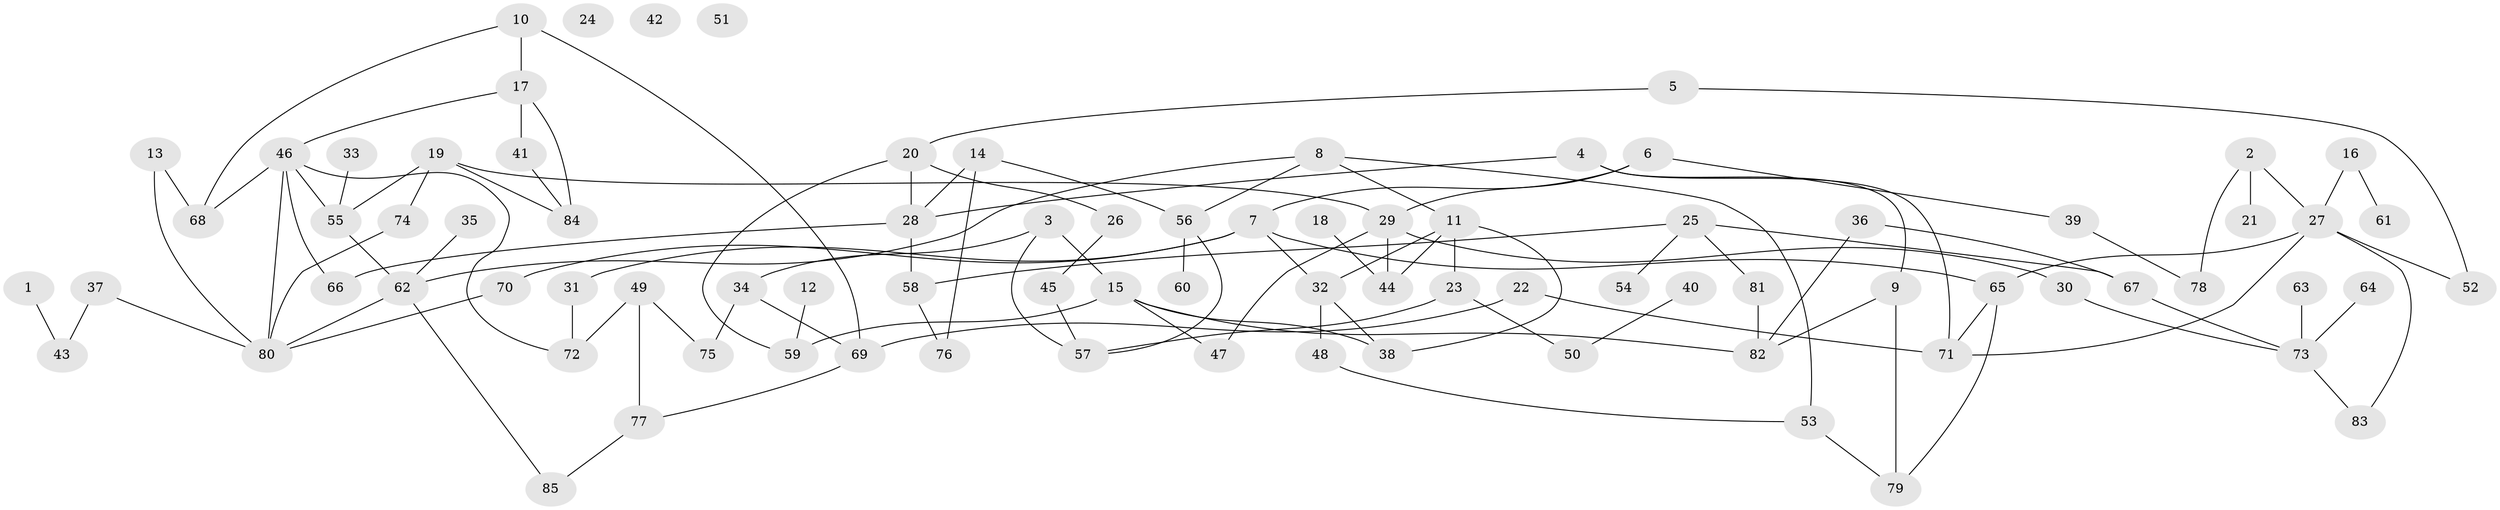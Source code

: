 // coarse degree distribution, {6: 0.10204081632653061, 3: 0.1836734693877551, 4: 0.12244897959183673, 5: 0.14285714285714285, 2: 0.24489795918367346, 1: 0.1836734693877551, 7: 0.02040816326530612}
// Generated by graph-tools (version 1.1) at 2025/35/03/04/25 23:35:57]
// undirected, 85 vertices, 116 edges
graph export_dot {
  node [color=gray90,style=filled];
  1;
  2;
  3;
  4;
  5;
  6;
  7;
  8;
  9;
  10;
  11;
  12;
  13;
  14;
  15;
  16;
  17;
  18;
  19;
  20;
  21;
  22;
  23;
  24;
  25;
  26;
  27;
  28;
  29;
  30;
  31;
  32;
  33;
  34;
  35;
  36;
  37;
  38;
  39;
  40;
  41;
  42;
  43;
  44;
  45;
  46;
  47;
  48;
  49;
  50;
  51;
  52;
  53;
  54;
  55;
  56;
  57;
  58;
  59;
  60;
  61;
  62;
  63;
  64;
  65;
  66;
  67;
  68;
  69;
  70;
  71;
  72;
  73;
  74;
  75;
  76;
  77;
  78;
  79;
  80;
  81;
  82;
  83;
  84;
  85;
  1 -- 43;
  2 -- 21;
  2 -- 27;
  2 -- 78;
  3 -- 15;
  3 -- 34;
  3 -- 57;
  4 -- 9;
  4 -- 28;
  4 -- 71;
  5 -- 20;
  5 -- 52;
  6 -- 7;
  6 -- 29;
  6 -- 39;
  7 -- 31;
  7 -- 32;
  7 -- 65;
  7 -- 70;
  8 -- 11;
  8 -- 53;
  8 -- 56;
  8 -- 62;
  9 -- 79;
  9 -- 82;
  10 -- 17;
  10 -- 68;
  10 -- 69;
  11 -- 23;
  11 -- 32;
  11 -- 38;
  11 -- 44;
  12 -- 59;
  13 -- 68;
  13 -- 80;
  14 -- 28;
  14 -- 56;
  14 -- 76;
  15 -- 38;
  15 -- 47;
  15 -- 59;
  15 -- 82;
  16 -- 27;
  16 -- 61;
  17 -- 41;
  17 -- 46;
  17 -- 84;
  18 -- 44;
  19 -- 29;
  19 -- 55;
  19 -- 74;
  19 -- 84;
  20 -- 26;
  20 -- 28;
  20 -- 59;
  22 -- 69;
  22 -- 71;
  23 -- 50;
  23 -- 57;
  25 -- 54;
  25 -- 58;
  25 -- 67;
  25 -- 81;
  26 -- 45;
  27 -- 52;
  27 -- 65;
  27 -- 71;
  27 -- 83;
  28 -- 58;
  28 -- 66;
  29 -- 30;
  29 -- 44;
  29 -- 47;
  30 -- 73;
  31 -- 72;
  32 -- 38;
  32 -- 48;
  33 -- 55;
  34 -- 69;
  34 -- 75;
  35 -- 62;
  36 -- 67;
  36 -- 82;
  37 -- 43;
  37 -- 80;
  39 -- 78;
  40 -- 50;
  41 -- 84;
  45 -- 57;
  46 -- 55;
  46 -- 66;
  46 -- 68;
  46 -- 72;
  46 -- 80;
  48 -- 53;
  49 -- 72;
  49 -- 75;
  49 -- 77;
  53 -- 79;
  55 -- 62;
  56 -- 57;
  56 -- 60;
  58 -- 76;
  62 -- 80;
  62 -- 85;
  63 -- 73;
  64 -- 73;
  65 -- 71;
  65 -- 79;
  67 -- 73;
  69 -- 77;
  70 -- 80;
  73 -- 83;
  74 -- 80;
  77 -- 85;
  81 -- 82;
}
